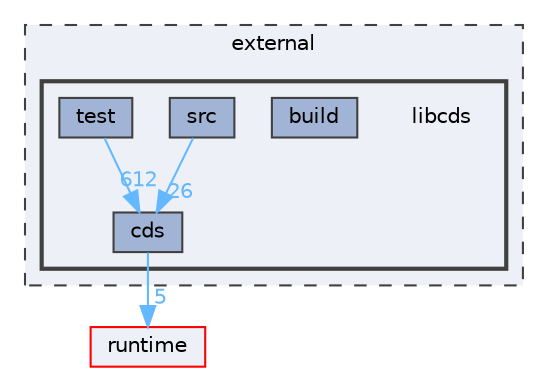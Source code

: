 digraph "external/libcds"
{
 // LATEX_PDF_SIZE
  bgcolor="transparent";
  edge [fontname=Helvetica,fontsize=10,labelfontname=Helvetica,labelfontsize=10];
  node [fontname=Helvetica,fontsize=10,shape=box,height=0.2,width=0.4];
  compound=true
  subgraph clusterdir_397d9aeee4af8edecac90968d93b57df {
    graph [ bgcolor="#edf0f7", pencolor="grey25", label="external", fontname=Helvetica,fontsize=10 style="filled,dashed", URL="dir_397d9aeee4af8edecac90968d93b57df.html",tooltip=""]
  subgraph clusterdir_ab6169dce0214f69bd11de922f7415d8 {
    graph [ bgcolor="#edf0f7", pencolor="grey25", label="", fontname=Helvetica,fontsize=10 style="filled,bold", URL="dir_ab6169dce0214f69bd11de922f7415d8.html",tooltip=""]
    dir_ab6169dce0214f69bd11de922f7415d8 [shape=plaintext, label="libcds"];
  dir_208c9237daec0c1252261b87668a4df7 [label="build", fillcolor="#a2b4d6", color="grey25", style="filled", URL="dir_208c9237daec0c1252261b87668a4df7.html",tooltip=""];
  dir_fcf032bbf40cb4a20f944ac15896063c [label="cds", fillcolor="#a2b4d6", color="grey25", style="filled", URL="dir_fcf032bbf40cb4a20f944ac15896063c.html",tooltip=""];
  dir_538b3c23c8a2ec5c34d3a6c658194da4 [label="src", fillcolor="#a2b4d6", color="grey25", style="filled", URL="dir_538b3c23c8a2ec5c34d3a6c658194da4.html",tooltip=""];
  dir_311d854e0061d88b3630476bf45e3155 [label="test", fillcolor="#a2b4d6", color="grey25", style="filled", URL="dir_311d854e0061d88b3630476bf45e3155.html",tooltip=""];
  }
  }
  dir_cb031e414f281a658b23dddb30bb9d2c [label="runtime", fillcolor="#edf0f7", color="red", style="filled", URL="dir_cb031e414f281a658b23dddb30bb9d2c.html",tooltip=""];
  dir_fcf032bbf40cb4a20f944ac15896063c->dir_cb031e414f281a658b23dddb30bb9d2c [headlabel="5", labeldistance=1.5 headhref="dir_000111_000628.html" href="dir_000111_000628.html" color="steelblue1" fontcolor="steelblue1"];
  dir_538b3c23c8a2ec5c34d3a6c658194da4->dir_fcf032bbf40cb4a20f944ac15896063c [headlabel="26", labeldistance=1.5 headhref="dir_000758_000111.html" href="dir_000758_000111.html" color="steelblue1" fontcolor="steelblue1"];
  dir_311d854e0061d88b3630476bf45e3155->dir_fcf032bbf40cb4a20f944ac15896063c [headlabel="612", labeldistance=1.5 headhref="dir_000836_000111.html" href="dir_000836_000111.html" color="steelblue1" fontcolor="steelblue1"];
}
